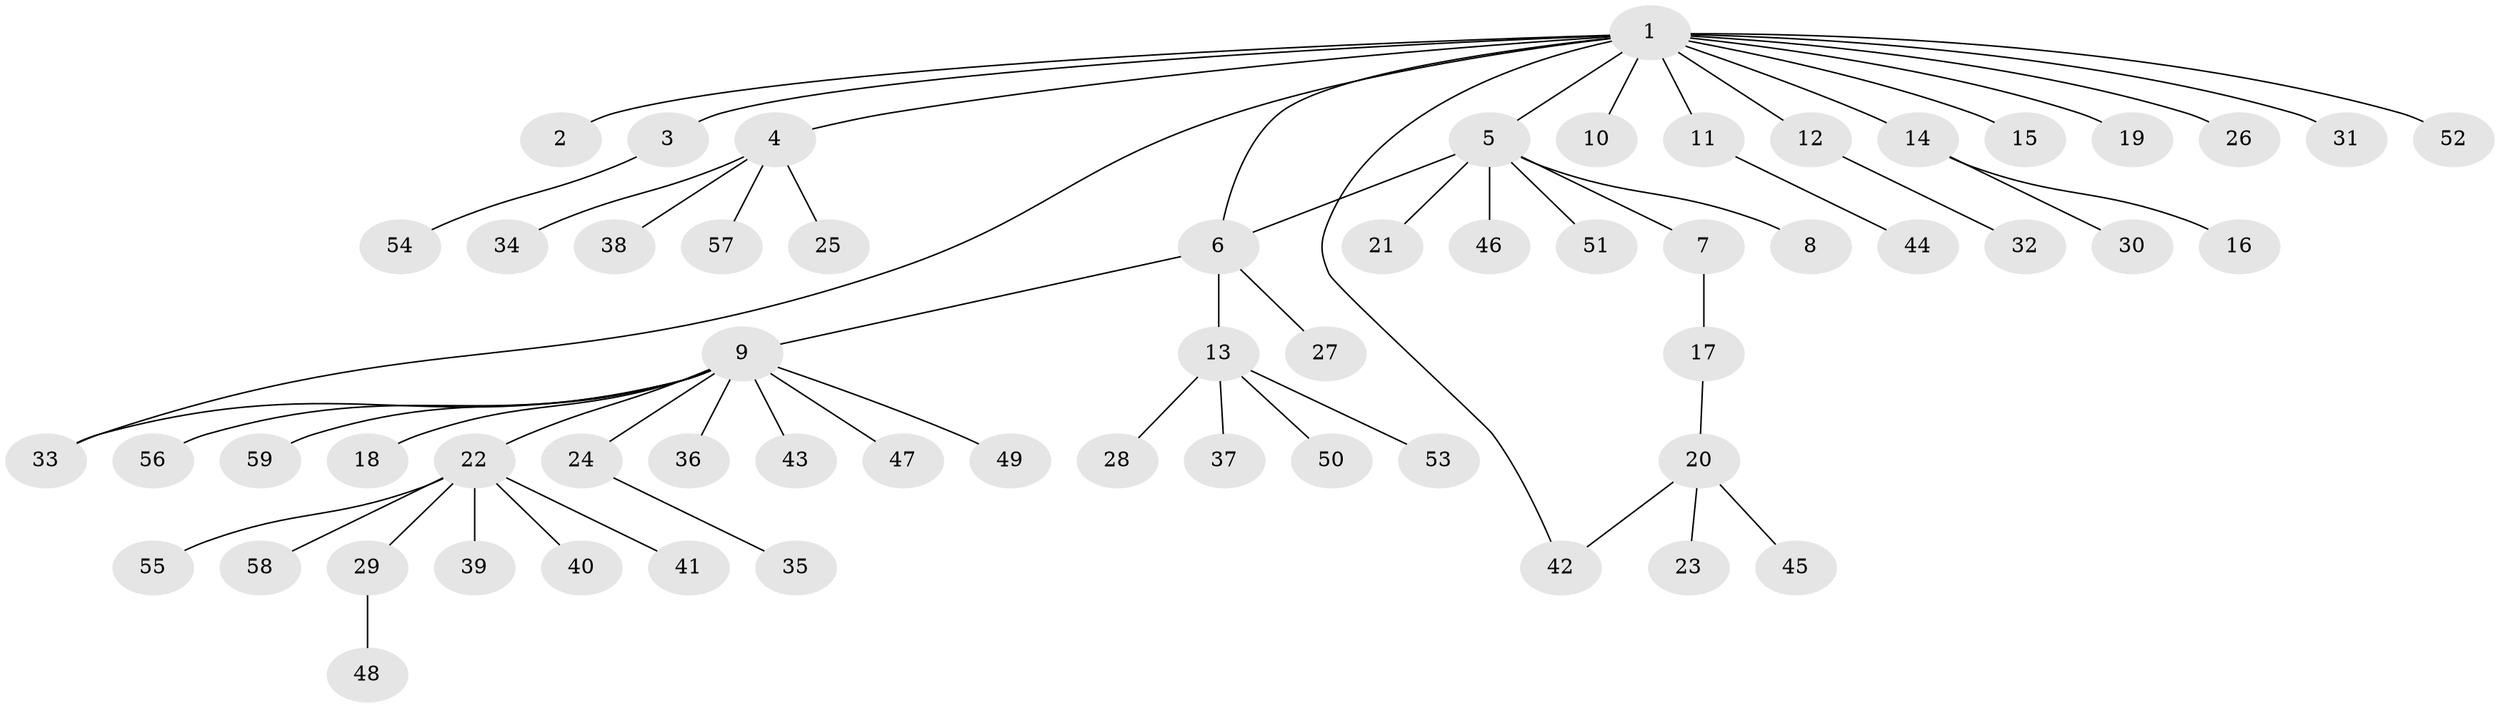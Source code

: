 // original degree distribution, {17: 0.012048192771084338, 1: 0.7108433734939759, 3: 0.03614457831325301, 6: 0.024096385542168676, 8: 0.012048192771084338, 7: 0.012048192771084338, 2: 0.10843373493975904, 12: 0.012048192771084338, 4: 0.04819277108433735, 5: 0.012048192771084338, 9: 0.012048192771084338}
// Generated by graph-tools (version 1.1) at 2025/50/03/04/25 22:50:37]
// undirected, 59 vertices, 61 edges
graph export_dot {
  node [color=gray90,style=filled];
  1;
  2;
  3;
  4;
  5;
  6;
  7;
  8;
  9;
  10;
  11;
  12;
  13;
  14;
  15;
  16;
  17;
  18;
  19;
  20;
  21;
  22;
  23;
  24;
  25;
  26;
  27;
  28;
  29;
  30;
  31;
  32;
  33;
  34;
  35;
  36;
  37;
  38;
  39;
  40;
  41;
  42;
  43;
  44;
  45;
  46;
  47;
  48;
  49;
  50;
  51;
  52;
  53;
  54;
  55;
  56;
  57;
  58;
  59;
  1 -- 2 [weight=1.0];
  1 -- 3 [weight=1.0];
  1 -- 4 [weight=1.0];
  1 -- 5 [weight=1.0];
  1 -- 6 [weight=1.0];
  1 -- 10 [weight=1.0];
  1 -- 11 [weight=1.0];
  1 -- 12 [weight=1.0];
  1 -- 14 [weight=1.0];
  1 -- 15 [weight=1.0];
  1 -- 19 [weight=1.0];
  1 -- 26 [weight=1.0];
  1 -- 31 [weight=1.0];
  1 -- 33 [weight=1.0];
  1 -- 42 [weight=1.0];
  1 -- 52 [weight=1.0];
  3 -- 54 [weight=1.0];
  4 -- 25 [weight=1.0];
  4 -- 34 [weight=1.0];
  4 -- 38 [weight=1.0];
  4 -- 57 [weight=1.0];
  5 -- 6 [weight=1.0];
  5 -- 7 [weight=1.0];
  5 -- 8 [weight=1.0];
  5 -- 21 [weight=1.0];
  5 -- 46 [weight=1.0];
  5 -- 51 [weight=1.0];
  6 -- 9 [weight=1.0];
  6 -- 13 [weight=1.0];
  6 -- 27 [weight=2.0];
  7 -- 17 [weight=2.0];
  9 -- 18 [weight=1.0];
  9 -- 22 [weight=1.0];
  9 -- 24 [weight=1.0];
  9 -- 33 [weight=1.0];
  9 -- 36 [weight=1.0];
  9 -- 43 [weight=1.0];
  9 -- 47 [weight=1.0];
  9 -- 49 [weight=1.0];
  9 -- 56 [weight=1.0];
  9 -- 59 [weight=1.0];
  11 -- 44 [weight=2.0];
  12 -- 32 [weight=1.0];
  13 -- 28 [weight=1.0];
  13 -- 37 [weight=1.0];
  13 -- 50 [weight=1.0];
  13 -- 53 [weight=1.0];
  14 -- 16 [weight=1.0];
  14 -- 30 [weight=1.0];
  17 -- 20 [weight=1.0];
  20 -- 23 [weight=1.0];
  20 -- 42 [weight=1.0];
  20 -- 45 [weight=1.0];
  22 -- 29 [weight=1.0];
  22 -- 39 [weight=1.0];
  22 -- 40 [weight=1.0];
  22 -- 41 [weight=1.0];
  22 -- 55 [weight=1.0];
  22 -- 58 [weight=1.0];
  24 -- 35 [weight=1.0];
  29 -- 48 [weight=1.0];
}
